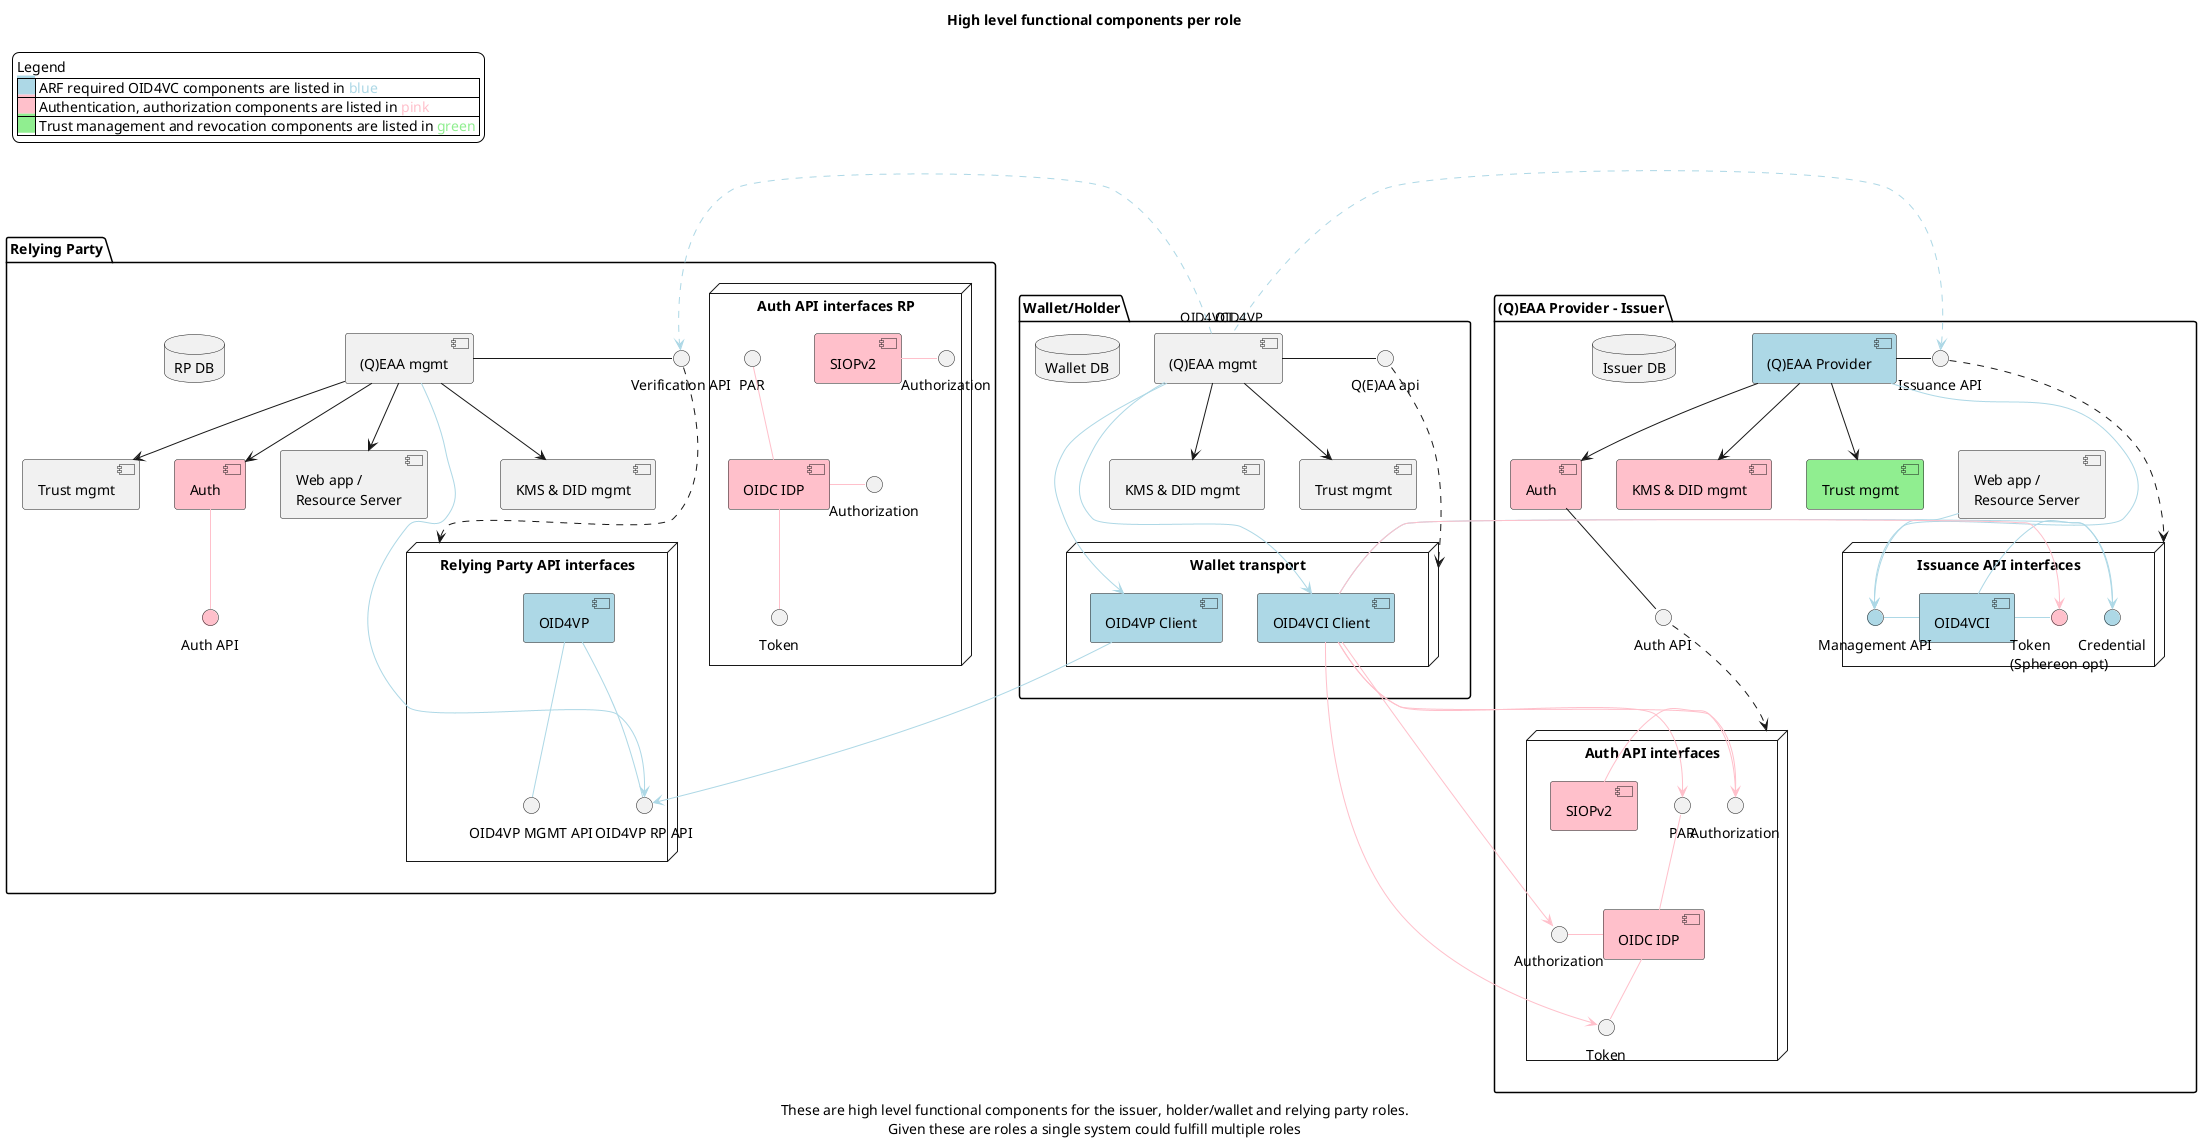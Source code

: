 @startuml
'https://plantuml.com/component-diagram
'allow_mixing

skinparam legendBackgroundColor #white
skinparam legendForegroundColor #black
skinparam backgroundColor transparent


title High level functional components per role
caption These are high level functional components for the issuer, holder/wallet and relying party roles.\nGiven these are roles a single system could fulfill multiple roles
legend top left
Legend
|<back:lightblue><color:lightblue>##</back>| ARF required OID4VC components are listed in <back:white><color:lightblue>blue</back> |
|<back:pink><color:pink>##</back>| Authentication, authorization components are listed in <back:white><color:pink>pink</back> |
|<back:lightgreen><color:lightgreen>##</back>| Trust management and revocation components are listed in <back:white><color:lightgreen>green</back> |
end legend

package "(Q)EAA Provider - Issuer" {
  [(Q)EAA Provider] as [(Q)EAA Provider Issuer] #lightblue
  [KMS & DID mgmt] as [KMS & DID mgmt Issuer] #pink
  [Trust mgmt] as [Trust mgmt Issuer] #lightgreen
  [Auth] as [Auth Issuer] #pink
  [Web app /\nResource Server] as [Web app Issuer]
  [Auth Issuer] -d- "Auth API"
  [(Q)EAA Provider Issuer] - "Issuance API"
  [(Q)EAA Provider Issuer] --> [Trust mgmt Issuer]
  [(Q)EAA Provider Issuer] --> [Auth Issuer]
  [(Q)EAA Provider Issuer] --> [KMS & DID mgmt Issuer]


  database "Issuer DB"


node "Issuance API interfaces" {
    [OID4VCI] as [OID4VCI Issuer] #lightblue

    interface OID4VCICredential #lightblue [
            Credential
        ]
    interface OID4VCIMGMTAPI #lightblue [
        Management API
    ]
    interface OID4VCIToken #pink [
            Token
            (Sphereon opt)
        ]
    [OID4VCI Issuer] -l[#lightblue] OID4VCIMGMTAPI
    [OID4VCI Issuer] -d[#lightblue] OID4VCICredential
    [OID4VCI Issuer] -d[#lightblue] OID4VCIToken
    [(Q)EAA Provider Issuer] -d[#lightblue]-> OID4VCIMGMTAPI
    [Web app Issuer] -[#lightblue]-> OID4VCIMGMTAPI
}

node "Auth API interfaces" {
    [OIDC IDP] as [OIDC IDP Issuer] #pink
    [SIOPv2] as [SIOPv2 Issuer] #pink
    interface AuthorizationOIDCIssuer [
        Authorization
    ]
    interface AuthorizationSIOPv2Issuer [
        Authorization
    ]
    [OIDC IDP Issuer] -u[#pink]- PAR
    [OIDC IDP Issuer] -r[#pink]- AuthorizationOIDCIssuer
    [OIDC IDP Issuer] -d[#pink]- Token
    [SIOPv2 Issuer] -r[#pink]- AuthorizationSIOPv2Issuer

}


}




package "Wallet/Holder" {
  [(Q)EAA mgmt] as [(Q)EAA mgmt Holder]
  [KMS & DID mgmt] as [KMS & DID mgmt Holder]
  [Trust mgmt] as [Trust mgmt Holder]
  [(Q)EAA mgmt Holder] - "Q(E)AA api"
  [(Q)EAA mgmt Holder] --> [Trust mgmt Holder]
  [(Q)EAA mgmt Holder] --> [KMS & DID mgmt Holder]
  [(Q)EAA mgmt Holder] "OID4VCI" .l[#lightblue].> "Issuance API"
  database "Wallet DB"

  node "Wallet transport" {
   [OID4VP Client] #lightblue
   [OID4VCI Client] #lightblue
   [OID4VCI Client] -[#lightblue]> OID4VCICredential
   [OID4VCI Client] -[#pink]> PAR
   [OID4VCI Client] -[#pink]> OID4VCIToken
   [OID4VCI Client] -[#pink]> Token
   [OID4VCI Client] -[#pink]> AuthorizationSIOPv2Issuer
   [OID4VCI Client] -[#pink]> AuthorizationOIDCIssuer

   [(Q)EAA mgmt Holder] -[#lightblue]> [OID4VCI Client]
   [(Q)EAA mgmt Holder] -[#lightblue]> [OID4VP Client]
  }
}



package "Relying Party" {
  [(Q)EAA mgmt] as [(Q)EAA mgmt RP]
  [KMS & DID mgmt] as [KMS & DID mgmt RP]
  [Trust mgmt] as [Trust mgmt RP]
  [Auth] as [Auth RP] #pink
  [Web app /\nResource Server] as [Web app RP]
  interface AuthAPIRP #pink [
      Auth API
    ]
  [(Q)EAA mgmt RP] --> [Trust mgmt RP]
  [(Q)EAA mgmt RP] --> [KMS & DID mgmt RP]
  [(Q)EAA mgmt RP] --> [Auth RP]
  [(Q)EAA mgmt RP] --> [Web app RP]
  [Auth RP] -[#pink]- AuthAPIRP

  [(Q)EAA mgmt RP] - "Verification API"
  database "RP DB"
  [(Q)EAA mgmt Holder] "OID4VP" .r[#lightblue].> "Verification API"

  node "Relying Party API interfaces" {
      [OID4VP] as [OID4VP RP] #lightblue
      [OID4VP RP] -[#lightblue]- "OID4VP RP API"
      [OID4VP RP] -[#lightblue]- "OID4VP MGMT API"
      [OID4VP Client] -r[#lightblue]-> "OID4VP RP API"
      [(Q)EAA mgmt RP] -[#lightblue]-> "OID4VP RP API"
  }
  node "Auth API interfaces RP" {
      [OIDC IDP] as [OIDC IDP RP] #pink
      [SIOPv2] as [SIOPv2 RP] #pink
      interface PARRP [
          PAR
      ]
      interface TokenRP [
          Token
      ]
      interface AuthorizationOIDCRP [
          Authorization
      ]
      interface AuthorizationSIOPv2RP [
          Authorization
      ]
      [OIDC IDP RP] -u[#pink]- PARRP
      [OIDC IDP RP] -r[#pink]- AuthorizationOIDCRP
      [OIDC IDP RP] -d[#pink]- TokenRP
      [SIOPv2 RP] -r[#pink]- AuthorizationSIOPv2RP

  }


}




"Issuance API" .d..> "Issuance API interfaces"
"Auth API" .d.> "Auth API interfaces"
"Q(E)AA api" .d..> "Wallet transport"
"Verification API" .d..> "Relying Party API interfaces"

@enduml
